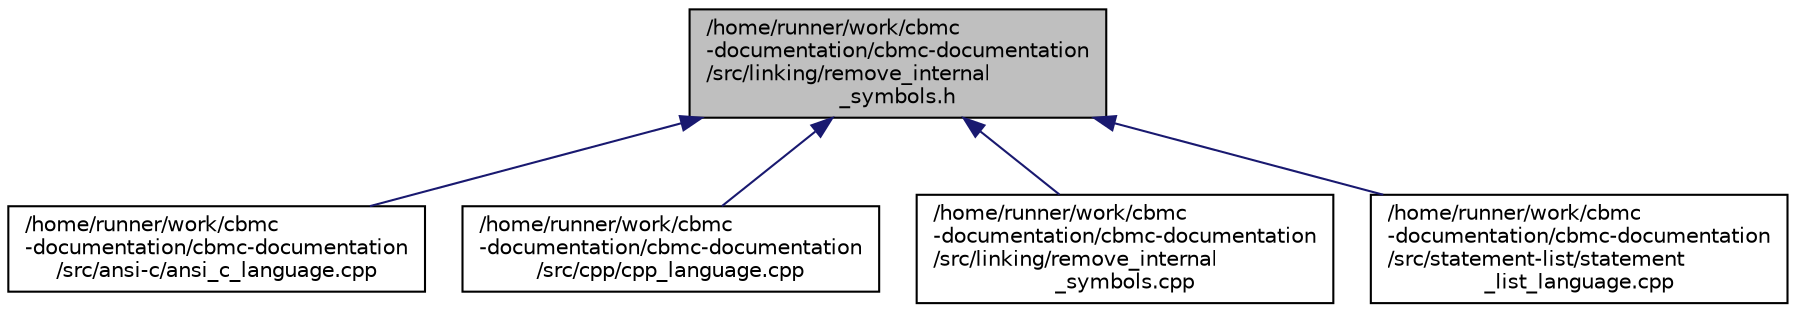 digraph "/home/runner/work/cbmc-documentation/cbmc-documentation/src/linking/remove_internal_symbols.h"
{
 // LATEX_PDF_SIZE
  bgcolor="transparent";
  edge [fontname="Helvetica",fontsize="10",labelfontname="Helvetica",labelfontsize="10"];
  node [fontname="Helvetica",fontsize="10",shape=record];
  Node1 [label="/home/runner/work/cbmc\l-documentation/cbmc-documentation\l/src/linking/remove_internal\l_symbols.h",height=0.2,width=0.4,color="black", fillcolor="grey75", style="filled", fontcolor="black",tooltip=" "];
  Node1 -> Node2 [dir="back",color="midnightblue",fontsize="10",style="solid",fontname="Helvetica"];
  Node2 [label="/home/runner/work/cbmc\l-documentation/cbmc-documentation\l/src/ansi-c/ansi_c_language.cpp",height=0.2,width=0.4,color="black",URL="$ansi__c__language_8cpp.html",tooltip=" "];
  Node1 -> Node3 [dir="back",color="midnightblue",fontsize="10",style="solid",fontname="Helvetica"];
  Node3 [label="/home/runner/work/cbmc\l-documentation/cbmc-documentation\l/src/cpp/cpp_language.cpp",height=0.2,width=0.4,color="black",URL="$cpp__language_8cpp.html",tooltip=" "];
  Node1 -> Node4 [dir="back",color="midnightblue",fontsize="10",style="solid",fontname="Helvetica"];
  Node4 [label="/home/runner/work/cbmc\l-documentation/cbmc-documentation\l/src/linking/remove_internal\l_symbols.cpp",height=0.2,width=0.4,color="black",URL="$remove__internal__symbols_8cpp.html",tooltip=" "];
  Node1 -> Node5 [dir="back",color="midnightblue",fontsize="10",style="solid",fontname="Helvetica"];
  Node5 [label="/home/runner/work/cbmc\l-documentation/cbmc-documentation\l/src/statement-list/statement\l_list_language.cpp",height=0.2,width=0.4,color="black",URL="$statement__list__language_8cpp.html",tooltip=" "];
}
